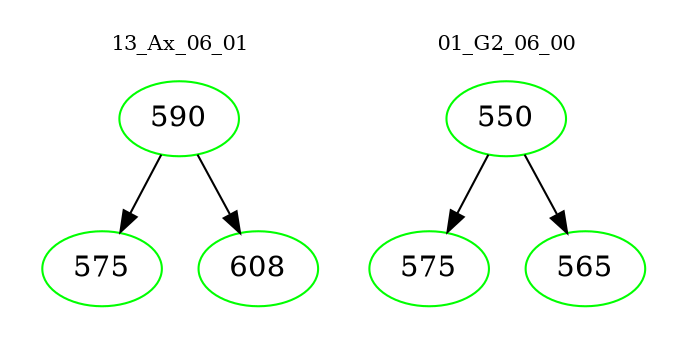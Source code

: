 digraph{
subgraph cluster_0 {
color = white
label = "13_Ax_06_01";
fontsize=10;
T0_590 [label="590", color="green"]
T0_590 -> T0_575 [color="black"]
T0_575 [label="575", color="green"]
T0_590 -> T0_608 [color="black"]
T0_608 [label="608", color="green"]
}
subgraph cluster_1 {
color = white
label = "01_G2_06_00";
fontsize=10;
T1_550 [label="550", color="green"]
T1_550 -> T1_575 [color="black"]
T1_575 [label="575", color="green"]
T1_550 -> T1_565 [color="black"]
T1_565 [label="565", color="green"]
}
}
